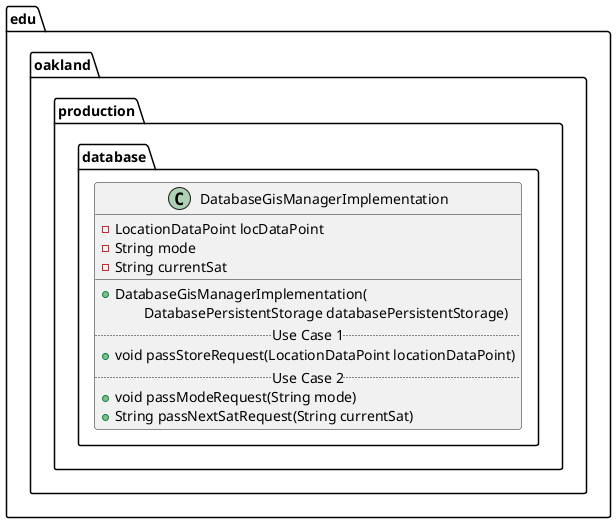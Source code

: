 @startuml DatabaseGisManagerImplementation

package edu.oakland.production.database {
    class DatabaseGisManagerImplementation {
        - LocationDataPoint locDataPoint
        - String mode
        - String currentSat
        __
        + DatabaseGisManagerImplementation(
        \tDatabasePersistentStorage databasePersistentStorage)
        .. Use Case 1 ..
        + void passStoreRequest(LocationDataPoint locationDataPoint)
        .. Use Case 2 ..
        + void passModeRequest(String mode)
        + String passNextSatRequest(String currentSat)
    }
}

@enduml
